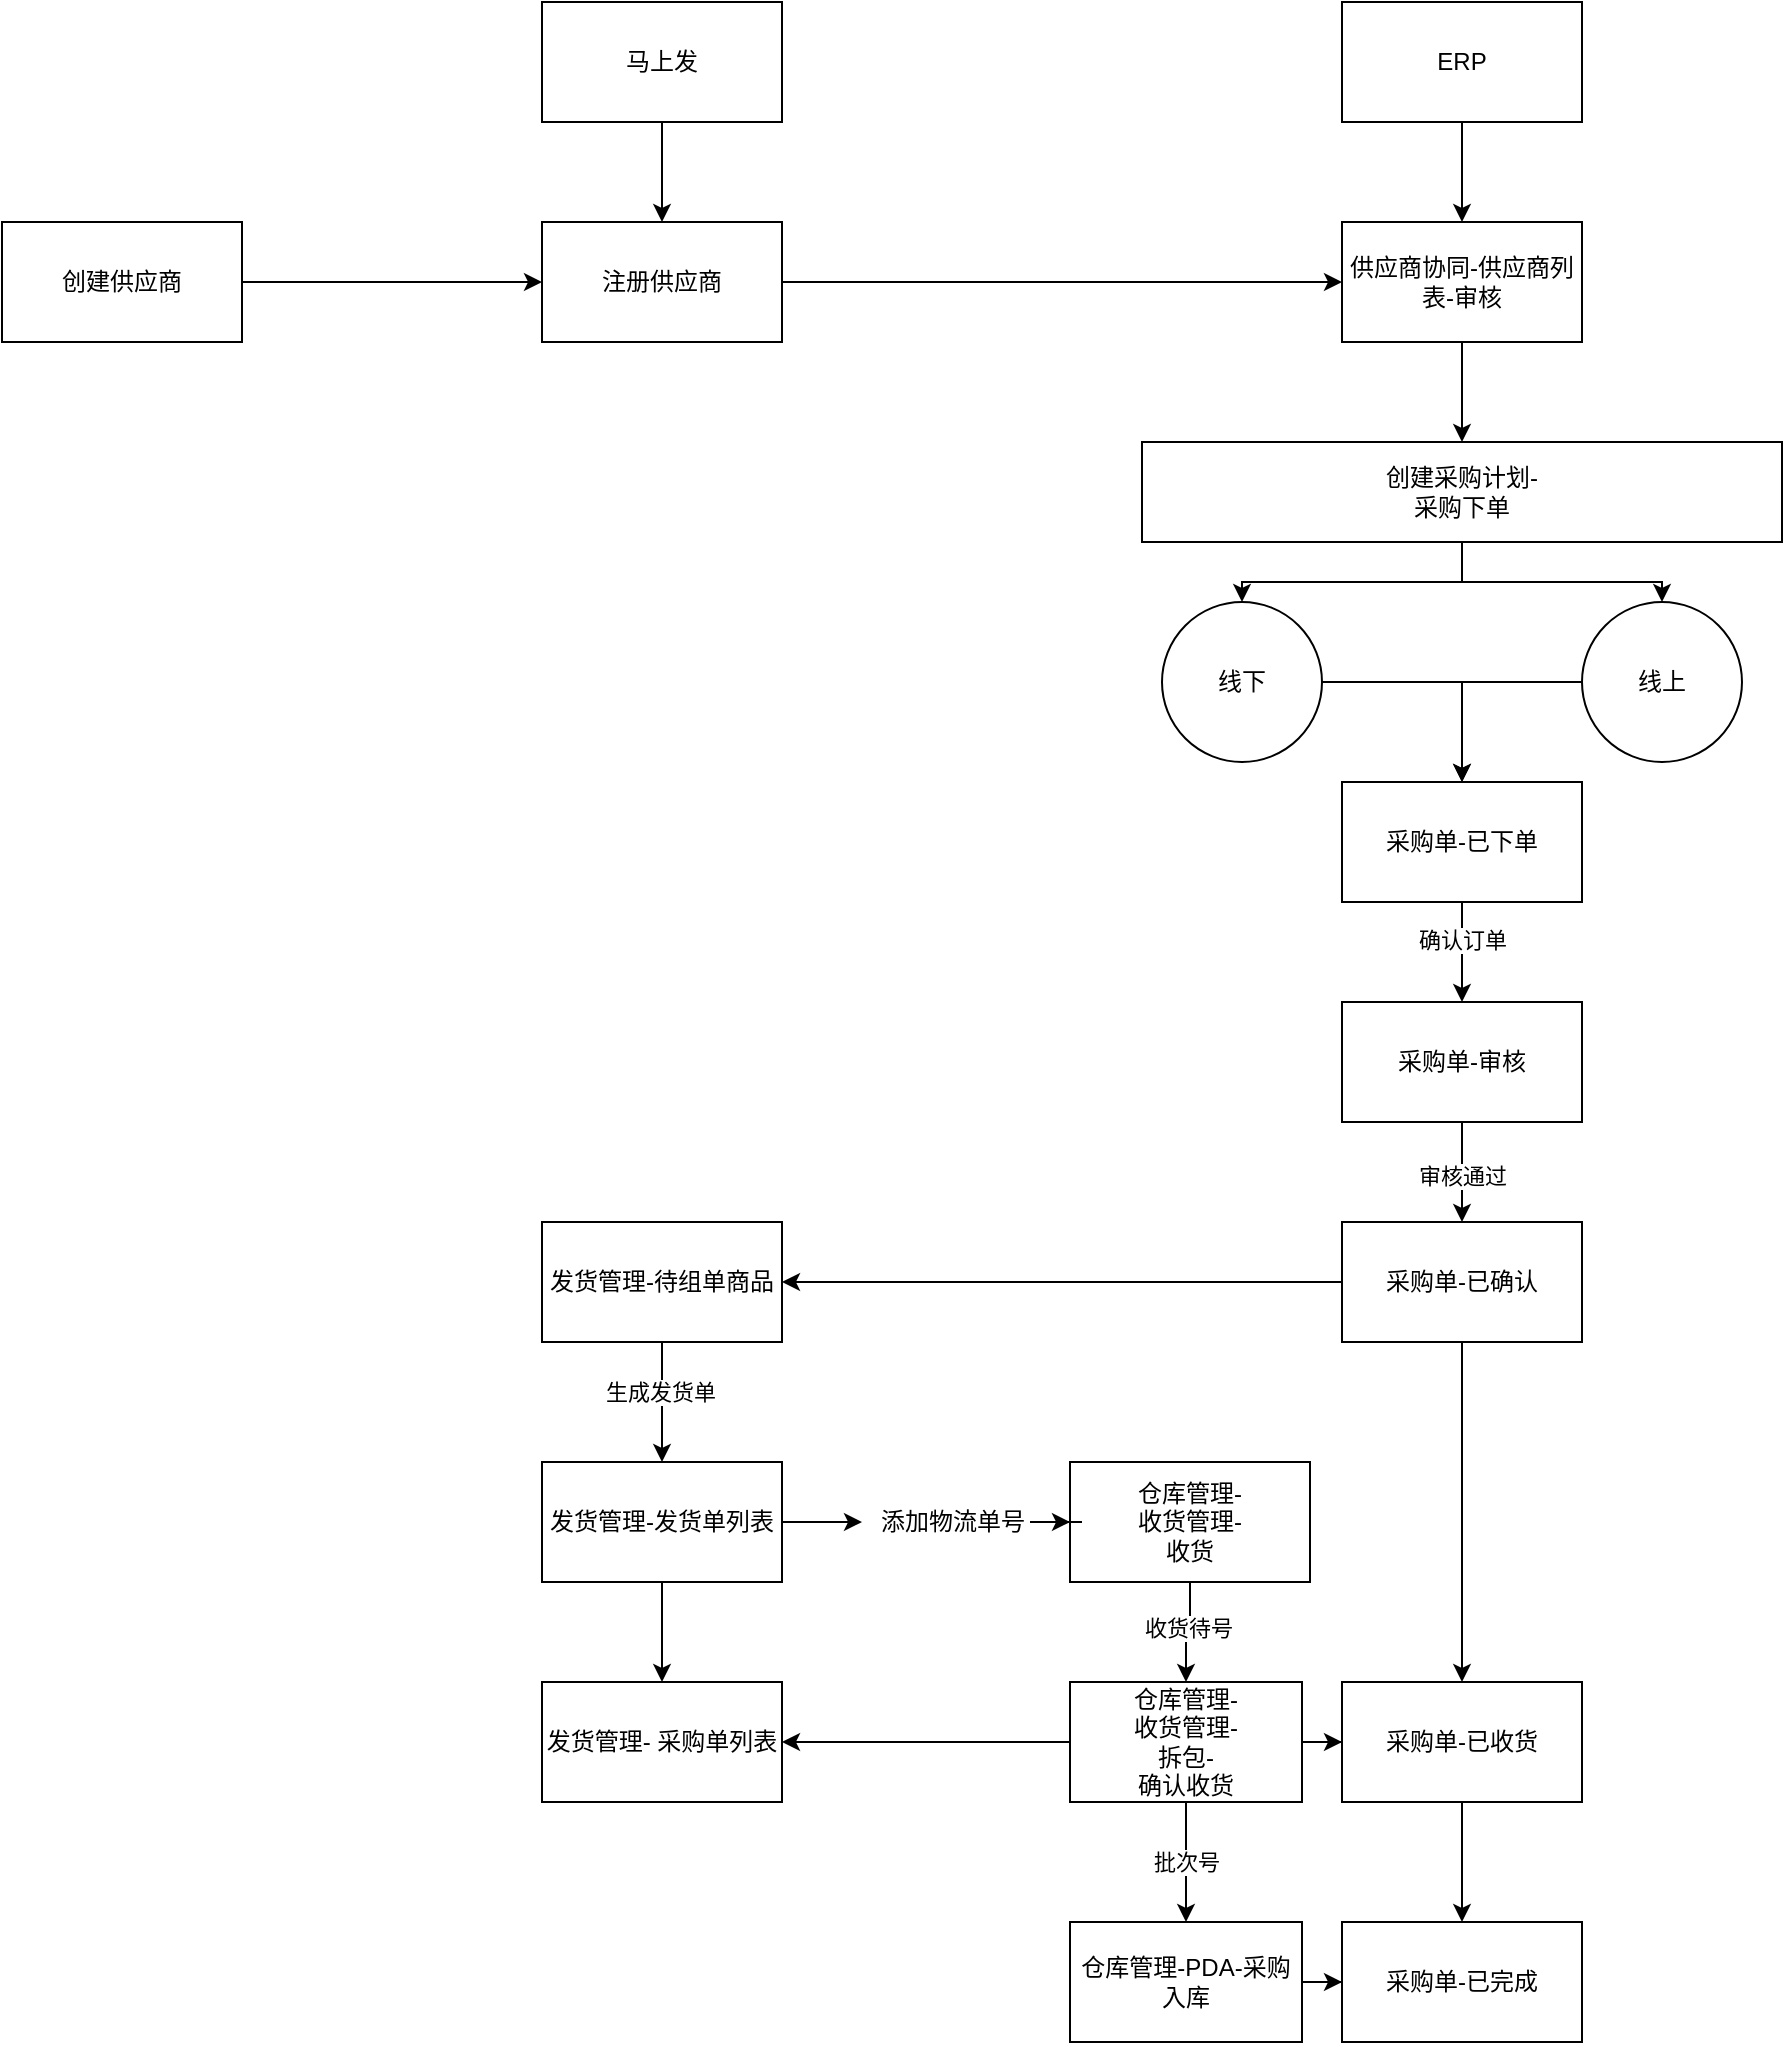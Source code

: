 <mxfile version="14.8.0" type="github"><diagram id="C5RBs43oDa-KdzZeNtuy" name="Page-1"><mxGraphModel dx="2253" dy="875" grid="1" gridSize="10" guides="1" tooltips="1" connect="1" arrows="1" fold="1" page="1" pageScale="1" pageWidth="827" pageHeight="1169" math="0" shadow="0"><root><mxCell id="WIyWlLk6GJQsqaUBKTNV-0"/><mxCell id="WIyWlLk6GJQsqaUBKTNV-1" parent="WIyWlLk6GJQsqaUBKTNV-0"/><mxCell id="5VQq_Yi86SqRbV_rj_R2-6" value="" style="edgeStyle=orthogonalEdgeStyle;rounded=0;orthogonalLoop=1;jettySize=auto;html=1;" edge="1" parent="WIyWlLk6GJQsqaUBKTNV-1" source="5VQq_Yi86SqRbV_rj_R2-1" target="5VQq_Yi86SqRbV_rj_R2-5"><mxGeometry relative="1" as="geometry"/></mxCell><mxCell id="5VQq_Yi86SqRbV_rj_R2-1" value="ERP" style="rounded=0;whiteSpace=wrap;html=1;" vertex="1" parent="WIyWlLk6GJQsqaUBKTNV-1"><mxGeometry x="490" y="100" width="120" height="60" as="geometry"/></mxCell><mxCell id="5VQq_Yi86SqRbV_rj_R2-4" value="" style="edgeStyle=orthogonalEdgeStyle;rounded=0;orthogonalLoop=1;jettySize=auto;html=1;" edge="1" parent="WIyWlLk6GJQsqaUBKTNV-1" source="5VQq_Yi86SqRbV_rj_R2-2" target="5VQq_Yi86SqRbV_rj_R2-3"><mxGeometry relative="1" as="geometry"/></mxCell><mxCell id="5VQq_Yi86SqRbV_rj_R2-2" value="马上发" style="rounded=0;whiteSpace=wrap;html=1;" vertex="1" parent="WIyWlLk6GJQsqaUBKTNV-1"><mxGeometry x="90" y="100" width="120" height="60" as="geometry"/></mxCell><mxCell id="5VQq_Yi86SqRbV_rj_R2-10" style="edgeStyle=orthogonalEdgeStyle;rounded=0;orthogonalLoop=1;jettySize=auto;html=1;entryX=0;entryY=0.5;entryDx=0;entryDy=0;" edge="1" parent="WIyWlLk6GJQsqaUBKTNV-1" source="5VQq_Yi86SqRbV_rj_R2-3" target="5VQq_Yi86SqRbV_rj_R2-5"><mxGeometry relative="1" as="geometry"/></mxCell><mxCell id="5VQq_Yi86SqRbV_rj_R2-3" value="注册供应商" style="whiteSpace=wrap;html=1;rounded=0;" vertex="1" parent="WIyWlLk6GJQsqaUBKTNV-1"><mxGeometry x="90" y="210" width="120" height="60" as="geometry"/></mxCell><mxCell id="5VQq_Yi86SqRbV_rj_R2-26" value="" style="edgeStyle=orthogonalEdgeStyle;rounded=0;orthogonalLoop=1;jettySize=auto;html=1;" edge="1" parent="WIyWlLk6GJQsqaUBKTNV-1" source="5VQq_Yi86SqRbV_rj_R2-5" target="5VQq_Yi86SqRbV_rj_R2-11"><mxGeometry relative="1" as="geometry"/></mxCell><mxCell id="5VQq_Yi86SqRbV_rj_R2-5" value="供应商协同-供应商列表-审核" style="rounded=0;whiteSpace=wrap;html=1;" vertex="1" parent="WIyWlLk6GJQsqaUBKTNV-1"><mxGeometry x="490" y="210" width="120" height="60" as="geometry"/></mxCell><mxCell id="5VQq_Yi86SqRbV_rj_R2-9" style="edgeStyle=orthogonalEdgeStyle;rounded=0;orthogonalLoop=1;jettySize=auto;html=1;" edge="1" parent="WIyWlLk6GJQsqaUBKTNV-1" source="5VQq_Yi86SqRbV_rj_R2-8" target="5VQq_Yi86SqRbV_rj_R2-3"><mxGeometry relative="1" as="geometry"/></mxCell><mxCell id="5VQq_Yi86SqRbV_rj_R2-8" value="创建供应商" style="rounded=0;whiteSpace=wrap;html=1;" vertex="1" parent="WIyWlLk6GJQsqaUBKTNV-1"><mxGeometry x="-180" y="210" width="120" height="60" as="geometry"/></mxCell><mxCell id="5VQq_Yi86SqRbV_rj_R2-27" style="edgeStyle=orthogonalEdgeStyle;rounded=0;orthogonalLoop=1;jettySize=auto;html=1;entryX=0.5;entryY=0;entryDx=0;entryDy=0;" edge="1" parent="WIyWlLk6GJQsqaUBKTNV-1" source="5VQq_Yi86SqRbV_rj_R2-11" target="5VQq_Yi86SqRbV_rj_R2-22"><mxGeometry relative="1" as="geometry"/></mxCell><mxCell id="5VQq_Yi86SqRbV_rj_R2-28" style="edgeStyle=orthogonalEdgeStyle;rounded=0;orthogonalLoop=1;jettySize=auto;html=1;" edge="1" parent="WIyWlLk6GJQsqaUBKTNV-1" source="5VQq_Yi86SqRbV_rj_R2-11" target="5VQq_Yi86SqRbV_rj_R2-23"><mxGeometry relative="1" as="geometry"/></mxCell><mxCell id="5VQq_Yi86SqRbV_rj_R2-11" value="创建采购计划-&lt;br&gt;采购下单" style="rounded=0;whiteSpace=wrap;html=1;" vertex="1" parent="WIyWlLk6GJQsqaUBKTNV-1"><mxGeometry x="390" y="320" width="320" height="50" as="geometry"/></mxCell><mxCell id="5VQq_Yi86SqRbV_rj_R2-15" value="" style="edgeStyle=orthogonalEdgeStyle;rounded=0;orthogonalLoop=1;jettySize=auto;html=1;" edge="1" parent="WIyWlLk6GJQsqaUBKTNV-1" source="5VQq_Yi86SqRbV_rj_R2-12" target="5VQq_Yi86SqRbV_rj_R2-14"><mxGeometry relative="1" as="geometry"/></mxCell><mxCell id="5VQq_Yi86SqRbV_rj_R2-18" value="确认订单" style="edgeLabel;html=1;align=center;verticalAlign=middle;resizable=0;points=[];" vertex="1" connectable="0" parent="5VQq_Yi86SqRbV_rj_R2-15"><mxGeometry x="-0.25" relative="1" as="geometry"><mxPoint as="offset"/></mxGeometry></mxCell><mxCell id="5VQq_Yi86SqRbV_rj_R2-12" value="采购单-已下单" style="rounded=0;whiteSpace=wrap;html=1;" vertex="1" parent="WIyWlLk6GJQsqaUBKTNV-1"><mxGeometry x="490" y="490" width="120" height="60" as="geometry"/></mxCell><mxCell id="5VQq_Yi86SqRbV_rj_R2-17" value="" style="edgeStyle=orthogonalEdgeStyle;rounded=0;orthogonalLoop=1;jettySize=auto;html=1;" edge="1" parent="WIyWlLk6GJQsqaUBKTNV-1" source="5VQq_Yi86SqRbV_rj_R2-14" target="5VQq_Yi86SqRbV_rj_R2-16"><mxGeometry relative="1" as="geometry"/></mxCell><mxCell id="5VQq_Yi86SqRbV_rj_R2-19" value="审核通过" style="edgeLabel;html=1;align=center;verticalAlign=middle;resizable=0;points=[];" vertex="1" connectable="0" parent="5VQq_Yi86SqRbV_rj_R2-17"><mxGeometry x="0.067" relative="1" as="geometry"><mxPoint as="offset"/></mxGeometry></mxCell><mxCell id="5VQq_Yi86SqRbV_rj_R2-14" value="采购单-审核" style="rounded=0;whiteSpace=wrap;html=1;" vertex="1" parent="WIyWlLk6GJQsqaUBKTNV-1"><mxGeometry x="490" y="600" width="120" height="60" as="geometry"/></mxCell><mxCell id="5VQq_Yi86SqRbV_rj_R2-33" style="edgeStyle=orthogonalEdgeStyle;rounded=0;orthogonalLoop=1;jettySize=auto;html=1;entryX=1;entryY=0.5;entryDx=0;entryDy=0;" edge="1" parent="WIyWlLk6GJQsqaUBKTNV-1" source="5VQq_Yi86SqRbV_rj_R2-16" target="5VQq_Yi86SqRbV_rj_R2-29"><mxGeometry relative="1" as="geometry"/></mxCell><mxCell id="5VQq_Yi86SqRbV_rj_R2-53" value="" style="edgeStyle=orthogonalEdgeStyle;rounded=0;orthogonalLoop=1;jettySize=auto;html=1;" edge="1" parent="WIyWlLk6GJQsqaUBKTNV-1" source="5VQq_Yi86SqRbV_rj_R2-16" target="5VQq_Yi86SqRbV_rj_R2-52"><mxGeometry relative="1" as="geometry"/></mxCell><mxCell id="5VQq_Yi86SqRbV_rj_R2-16" value="采购单-已确认" style="rounded=0;whiteSpace=wrap;html=1;" vertex="1" parent="WIyWlLk6GJQsqaUBKTNV-1"><mxGeometry x="490" y="710" width="120" height="60" as="geometry"/></mxCell><mxCell id="5VQq_Yi86SqRbV_rj_R2-24" style="edgeStyle=orthogonalEdgeStyle;rounded=0;orthogonalLoop=1;jettySize=auto;html=1;" edge="1" parent="WIyWlLk6GJQsqaUBKTNV-1" source="5VQq_Yi86SqRbV_rj_R2-22" target="5VQq_Yi86SqRbV_rj_R2-12"><mxGeometry relative="1" as="geometry"/></mxCell><mxCell id="5VQq_Yi86SqRbV_rj_R2-22" value="线下" style="ellipse;whiteSpace=wrap;html=1;aspect=fixed;" vertex="1" parent="WIyWlLk6GJQsqaUBKTNV-1"><mxGeometry x="400" y="400" width="80" height="80" as="geometry"/></mxCell><mxCell id="5VQq_Yi86SqRbV_rj_R2-25" style="edgeStyle=orthogonalEdgeStyle;rounded=0;orthogonalLoop=1;jettySize=auto;html=1;entryX=0.5;entryY=0;entryDx=0;entryDy=0;" edge="1" parent="WIyWlLk6GJQsqaUBKTNV-1" source="5VQq_Yi86SqRbV_rj_R2-23" target="5VQq_Yi86SqRbV_rj_R2-12"><mxGeometry relative="1" as="geometry"><Array as="points"><mxPoint x="550" y="440"/></Array></mxGeometry></mxCell><mxCell id="5VQq_Yi86SqRbV_rj_R2-23" value="线上" style="ellipse;whiteSpace=wrap;html=1;aspect=fixed;" vertex="1" parent="WIyWlLk6GJQsqaUBKTNV-1"><mxGeometry x="610" y="400" width="80" height="80" as="geometry"/></mxCell><mxCell id="5VQq_Yi86SqRbV_rj_R2-34" value="" style="edgeStyle=orthogonalEdgeStyle;rounded=0;orthogonalLoop=1;jettySize=auto;html=1;" edge="1" parent="WIyWlLk6GJQsqaUBKTNV-1" source="5VQq_Yi86SqRbV_rj_R2-29" target="5VQq_Yi86SqRbV_rj_R2-32"><mxGeometry relative="1" as="geometry"/></mxCell><mxCell id="5VQq_Yi86SqRbV_rj_R2-35" value="生成发货单" style="edgeLabel;html=1;align=center;verticalAlign=middle;resizable=0;points=[];" vertex="1" connectable="0" parent="5VQq_Yi86SqRbV_rj_R2-34"><mxGeometry x="-0.167" y="-1" relative="1" as="geometry"><mxPoint as="offset"/></mxGeometry></mxCell><mxCell id="5VQq_Yi86SqRbV_rj_R2-29" value="发货管理-待组单商品" style="rounded=0;whiteSpace=wrap;html=1;" vertex="1" parent="WIyWlLk6GJQsqaUBKTNV-1"><mxGeometry x="90" y="710" width="120" height="60" as="geometry"/></mxCell><mxCell id="5VQq_Yi86SqRbV_rj_R2-50" value="" style="edgeStyle=orthogonalEdgeStyle;rounded=0;orthogonalLoop=1;jettySize=auto;html=1;" edge="1" parent="WIyWlLk6GJQsqaUBKTNV-1" source="5VQq_Yi86SqRbV_rj_R2-32" target="5VQq_Yi86SqRbV_rj_R2-36"><mxGeometry relative="1" as="geometry"/></mxCell><mxCell id="5VQq_Yi86SqRbV_rj_R2-55" value="" style="edgeStyle=orthogonalEdgeStyle;rounded=0;orthogonalLoop=1;jettySize=auto;html=1;" edge="1" parent="WIyWlLk6GJQsqaUBKTNV-1" source="5VQq_Yi86SqRbV_rj_R2-32" target="5VQq_Yi86SqRbV_rj_R2-54"><mxGeometry relative="1" as="geometry"/></mxCell><mxCell id="5VQq_Yi86SqRbV_rj_R2-32" value="发货管理-发货单列表" style="rounded=0;whiteSpace=wrap;html=1;" vertex="1" parent="WIyWlLk6GJQsqaUBKTNV-1"><mxGeometry x="90" y="830" width="120" height="60" as="geometry"/></mxCell><mxCell id="5VQq_Yi86SqRbV_rj_R2-43" value="" style="edgeStyle=orthogonalEdgeStyle;rounded=0;orthogonalLoop=1;jettySize=auto;html=1;" edge="1" parent="WIyWlLk6GJQsqaUBKTNV-1" source="5VQq_Yi86SqRbV_rj_R2-37" target="5VQq_Yi86SqRbV_rj_R2-42"><mxGeometry relative="1" as="geometry"/></mxCell><mxCell id="5VQq_Yi86SqRbV_rj_R2-48" value="收货待号" style="edgeLabel;html=1;align=center;verticalAlign=middle;resizable=0;points=[];" vertex="1" connectable="0" parent="5VQq_Yi86SqRbV_rj_R2-43"><mxGeometry x="-0.12" y="-1" relative="1" as="geometry"><mxPoint as="offset"/></mxGeometry></mxCell><mxCell id="5VQq_Yi86SqRbV_rj_R2-37" value="仓库管理-&lt;br&gt;收货管理-&lt;br&gt;收货" style="rounded=0;whiteSpace=wrap;html=1;" vertex="1" parent="WIyWlLk6GJQsqaUBKTNV-1"><mxGeometry x="354" y="830" width="120" height="60" as="geometry"/></mxCell><mxCell id="5VQq_Yi86SqRbV_rj_R2-49" value="" style="edgeStyle=orthogonalEdgeStyle;rounded=0;orthogonalLoop=1;jettySize=auto;html=1;" edge="1" parent="WIyWlLk6GJQsqaUBKTNV-1" source="5VQq_Yi86SqRbV_rj_R2-36" target="5VQq_Yi86SqRbV_rj_R2-37"><mxGeometry relative="1" as="geometry"/></mxCell><mxCell id="5VQq_Yi86SqRbV_rj_R2-36" value="添加物流单号" style="text;html=1;align=center;verticalAlign=middle;resizable=0;points=[];autosize=1;strokeColor=none;" vertex="1" parent="WIyWlLk6GJQsqaUBKTNV-1"><mxGeometry x="250" y="850" width="90" height="20" as="geometry"/></mxCell><mxCell id="5VQq_Yi86SqRbV_rj_R2-46" style="edgeStyle=orthogonalEdgeStyle;rounded=0;orthogonalLoop=1;jettySize=auto;html=1;entryX=0.5;entryY=0;entryDx=0;entryDy=0;" edge="1" parent="WIyWlLk6GJQsqaUBKTNV-1" source="5VQq_Yi86SqRbV_rj_R2-42" target="5VQq_Yi86SqRbV_rj_R2-45"><mxGeometry relative="1" as="geometry"/></mxCell><mxCell id="5VQq_Yi86SqRbV_rj_R2-47" value="批次号" style="edgeLabel;html=1;align=center;verticalAlign=middle;resizable=0;points=[];" vertex="1" connectable="0" parent="5VQq_Yi86SqRbV_rj_R2-46"><mxGeometry x="0.333" y="1" relative="1" as="geometry"><mxPoint x="-1" y="-10" as="offset"/></mxGeometry></mxCell><mxCell id="5VQq_Yi86SqRbV_rj_R2-57" style="edgeStyle=orthogonalEdgeStyle;rounded=0;orthogonalLoop=1;jettySize=auto;html=1;entryX=1;entryY=0.5;entryDx=0;entryDy=0;" edge="1" parent="WIyWlLk6GJQsqaUBKTNV-1" source="5VQq_Yi86SqRbV_rj_R2-42" target="5VQq_Yi86SqRbV_rj_R2-54"><mxGeometry relative="1" as="geometry"/></mxCell><mxCell id="5VQq_Yi86SqRbV_rj_R2-60" value="" style="edgeStyle=orthogonalEdgeStyle;rounded=0;orthogonalLoop=1;jettySize=auto;html=1;" edge="1" parent="WIyWlLk6GJQsqaUBKTNV-1" source="5VQq_Yi86SqRbV_rj_R2-42" target="5VQq_Yi86SqRbV_rj_R2-52"><mxGeometry relative="1" as="geometry"/></mxCell><mxCell id="5VQq_Yi86SqRbV_rj_R2-42" value="仓库管理-&lt;br&gt;收货管理-&lt;br&gt;拆包-&lt;br&gt;确认收货" style="rounded=0;whiteSpace=wrap;html=1;" vertex="1" parent="WIyWlLk6GJQsqaUBKTNV-1"><mxGeometry x="354" y="940" width="116" height="60" as="geometry"/></mxCell><mxCell id="5VQq_Yi86SqRbV_rj_R2-61" value="" style="edgeStyle=orthogonalEdgeStyle;rounded=0;orthogonalLoop=1;jettySize=auto;html=1;" edge="1" parent="WIyWlLk6GJQsqaUBKTNV-1" source="5VQq_Yi86SqRbV_rj_R2-45" target="5VQq_Yi86SqRbV_rj_R2-58"><mxGeometry relative="1" as="geometry"/></mxCell><mxCell id="5VQq_Yi86SqRbV_rj_R2-45" value="仓库管理-PDA-采购入库" style="rounded=0;whiteSpace=wrap;html=1;" vertex="1" parent="WIyWlLk6GJQsqaUBKTNV-1"><mxGeometry x="354" y="1060" width="116" height="60" as="geometry"/></mxCell><mxCell id="5VQq_Yi86SqRbV_rj_R2-59" value="" style="edgeStyle=orthogonalEdgeStyle;rounded=0;orthogonalLoop=1;jettySize=auto;html=1;" edge="1" parent="WIyWlLk6GJQsqaUBKTNV-1" source="5VQq_Yi86SqRbV_rj_R2-52" target="5VQq_Yi86SqRbV_rj_R2-58"><mxGeometry relative="1" as="geometry"/></mxCell><mxCell id="5VQq_Yi86SqRbV_rj_R2-52" value="采购单-已收货" style="rounded=0;whiteSpace=wrap;html=1;" vertex="1" parent="WIyWlLk6GJQsqaUBKTNV-1"><mxGeometry x="490" y="940" width="120" height="60" as="geometry"/></mxCell><mxCell id="5VQq_Yi86SqRbV_rj_R2-54" value="发货管理- 采购单列表" style="rounded=0;whiteSpace=wrap;html=1;" vertex="1" parent="WIyWlLk6GJQsqaUBKTNV-1"><mxGeometry x="90" y="940" width="120" height="60" as="geometry"/></mxCell><mxCell id="5VQq_Yi86SqRbV_rj_R2-58" value="采购单-已完成" style="rounded=0;whiteSpace=wrap;html=1;" vertex="1" parent="WIyWlLk6GJQsqaUBKTNV-1"><mxGeometry x="490" y="1060" width="120" height="60" as="geometry"/></mxCell></root></mxGraphModel></diagram></mxfile>